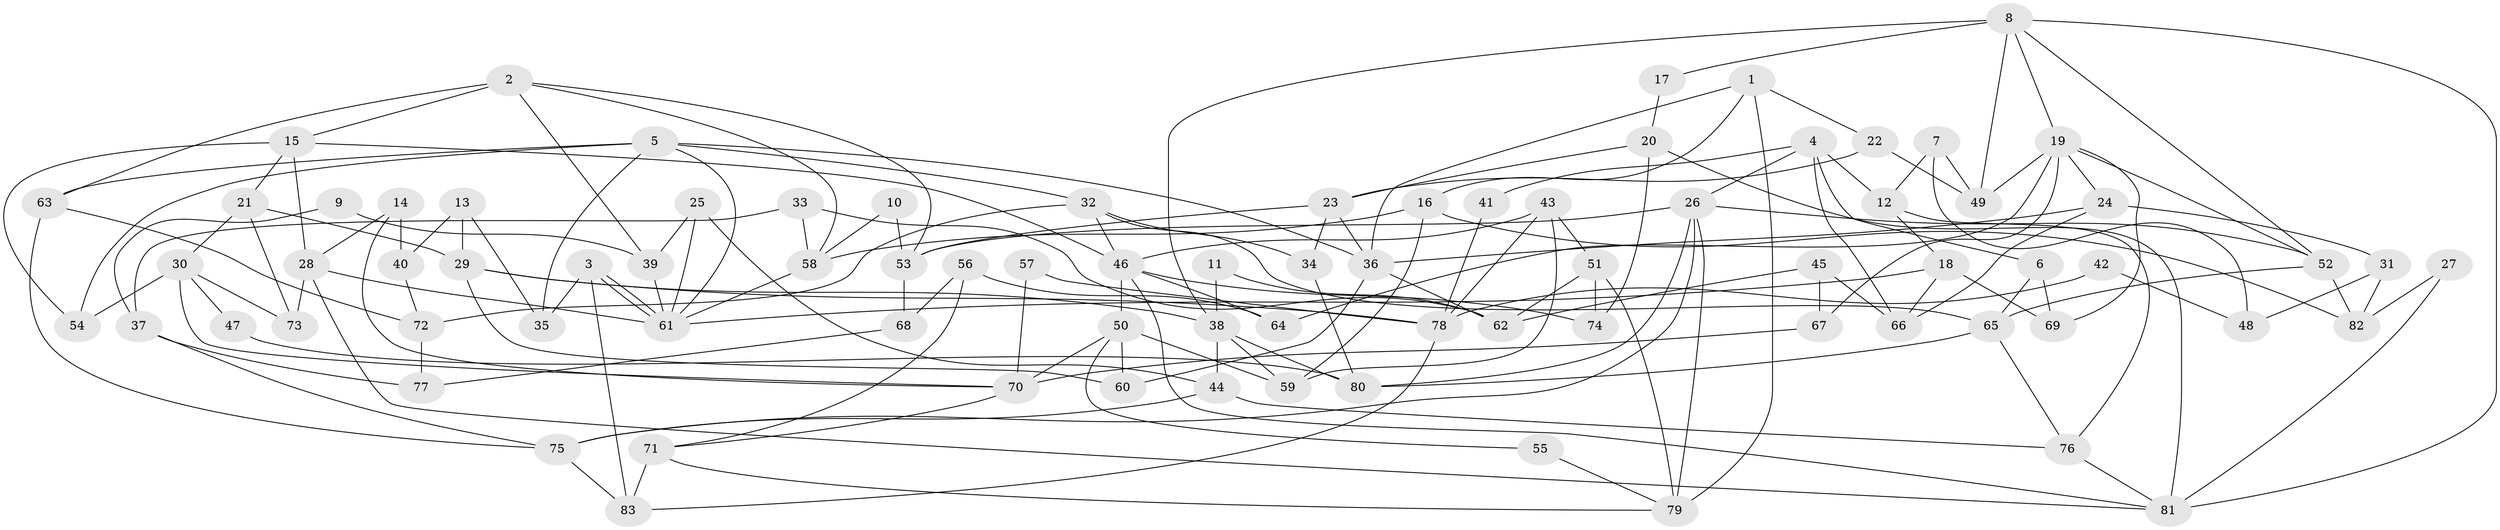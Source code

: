 // Generated by graph-tools (version 1.1) at 2025/14/03/09/25 04:14:53]
// undirected, 83 vertices, 166 edges
graph export_dot {
graph [start="1"]
  node [color=gray90,style=filled];
  1;
  2;
  3;
  4;
  5;
  6;
  7;
  8;
  9;
  10;
  11;
  12;
  13;
  14;
  15;
  16;
  17;
  18;
  19;
  20;
  21;
  22;
  23;
  24;
  25;
  26;
  27;
  28;
  29;
  30;
  31;
  32;
  33;
  34;
  35;
  36;
  37;
  38;
  39;
  40;
  41;
  42;
  43;
  44;
  45;
  46;
  47;
  48;
  49;
  50;
  51;
  52;
  53;
  54;
  55;
  56;
  57;
  58;
  59;
  60;
  61;
  62;
  63;
  64;
  65;
  66;
  67;
  68;
  69;
  70;
  71;
  72;
  73;
  74;
  75;
  76;
  77;
  78;
  79;
  80;
  81;
  82;
  83;
  1 -- 22;
  1 -- 36;
  1 -- 16;
  1 -- 79;
  2 -- 15;
  2 -- 63;
  2 -- 39;
  2 -- 53;
  2 -- 58;
  3 -- 83;
  3 -- 61;
  3 -- 61;
  3 -- 35;
  4 -- 6;
  4 -- 26;
  4 -- 12;
  4 -- 41;
  4 -- 66;
  5 -- 61;
  5 -- 36;
  5 -- 32;
  5 -- 35;
  5 -- 54;
  5 -- 63;
  6 -- 69;
  6 -- 65;
  7 -- 49;
  7 -- 12;
  7 -- 48;
  8 -- 81;
  8 -- 19;
  8 -- 17;
  8 -- 38;
  8 -- 49;
  8 -- 52;
  9 -- 39;
  9 -- 37;
  10 -- 53;
  10 -- 58;
  11 -- 62;
  11 -- 38;
  12 -- 76;
  12 -- 18;
  13 -- 29;
  13 -- 35;
  13 -- 40;
  14 -- 70;
  14 -- 28;
  14 -- 40;
  15 -- 46;
  15 -- 21;
  15 -- 28;
  15 -- 54;
  16 -- 58;
  16 -- 59;
  16 -- 82;
  17 -- 20;
  18 -- 61;
  18 -- 66;
  18 -- 69;
  19 -- 24;
  19 -- 67;
  19 -- 49;
  19 -- 52;
  19 -- 64;
  19 -- 69;
  20 -- 81;
  20 -- 74;
  20 -- 23;
  21 -- 29;
  21 -- 30;
  21 -- 73;
  22 -- 49;
  22 -- 23;
  23 -- 34;
  23 -- 36;
  23 -- 53;
  24 -- 36;
  24 -- 66;
  24 -- 31;
  25 -- 61;
  25 -- 44;
  25 -- 39;
  26 -- 52;
  26 -- 53;
  26 -- 75;
  26 -- 79;
  26 -- 80;
  27 -- 82;
  27 -- 81;
  28 -- 61;
  28 -- 73;
  28 -- 81;
  29 -- 38;
  29 -- 78;
  29 -- 60;
  30 -- 54;
  30 -- 73;
  30 -- 47;
  30 -- 70;
  31 -- 82;
  31 -- 48;
  32 -- 65;
  32 -- 34;
  32 -- 46;
  32 -- 72;
  33 -- 62;
  33 -- 58;
  33 -- 37;
  34 -- 80;
  36 -- 60;
  36 -- 62;
  37 -- 75;
  37 -- 77;
  38 -- 59;
  38 -- 44;
  38 -- 80;
  39 -- 61;
  40 -- 72;
  41 -- 78;
  42 -- 78;
  42 -- 48;
  43 -- 46;
  43 -- 59;
  43 -- 51;
  43 -- 78;
  44 -- 75;
  44 -- 76;
  45 -- 66;
  45 -- 62;
  45 -- 67;
  46 -- 81;
  46 -- 50;
  46 -- 64;
  46 -- 74;
  47 -- 80;
  50 -- 70;
  50 -- 55;
  50 -- 59;
  50 -- 60;
  51 -- 79;
  51 -- 62;
  51 -- 74;
  52 -- 65;
  52 -- 82;
  53 -- 68;
  55 -- 79;
  56 -- 64;
  56 -- 68;
  56 -- 71;
  57 -- 70;
  57 -- 78;
  58 -- 61;
  63 -- 72;
  63 -- 75;
  65 -- 80;
  65 -- 76;
  67 -- 70;
  68 -- 77;
  70 -- 71;
  71 -- 79;
  71 -- 83;
  72 -- 77;
  75 -- 83;
  76 -- 81;
  78 -- 83;
}
